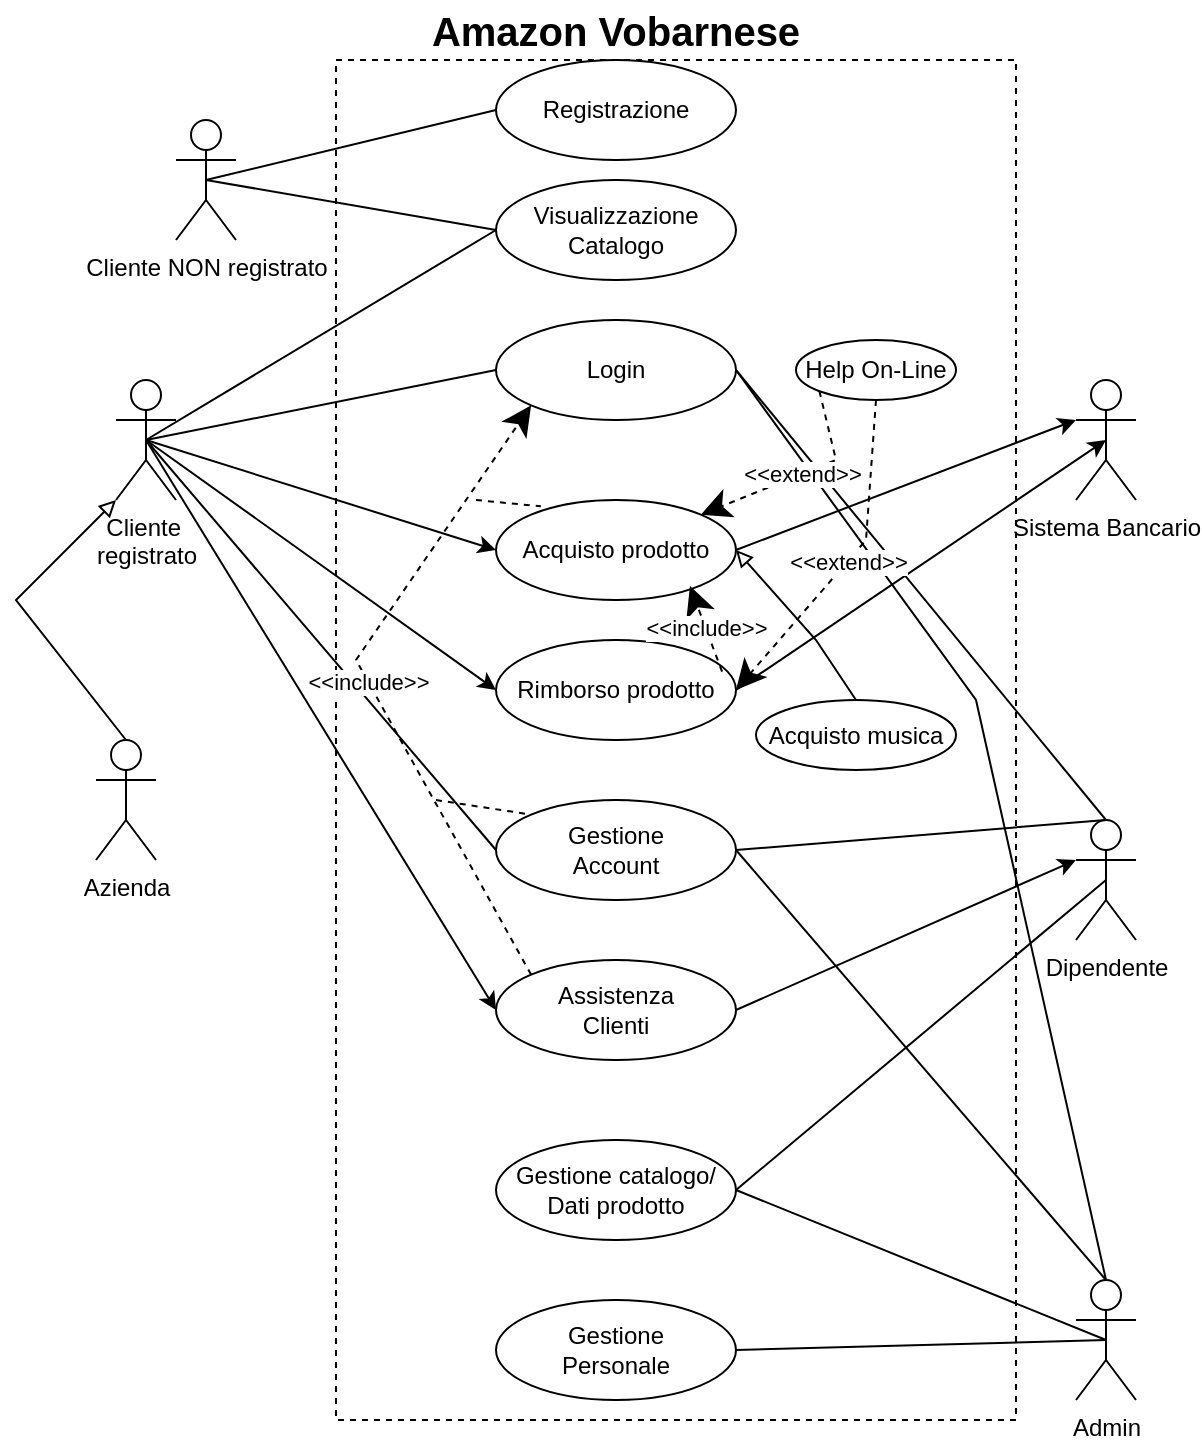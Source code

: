 <mxfile version="28.2.5">
  <diagram name="Pagina-1" id="vudzlP0GsAZK4l1fm7At">
    <mxGraphModel dx="815" dy="449" grid="1" gridSize="10" guides="1" tooltips="1" connect="1" arrows="1" fold="1" page="1" pageScale="1" pageWidth="827" pageHeight="1169" math="0" shadow="0">
      <root>
        <mxCell id="0" />
        <mxCell id="1" parent="0" />
        <mxCell id="ucFN3cPrBdfqcMHJnJYg-1" value="" style="rounded=0;whiteSpace=wrap;html=1;dashed=1;" parent="1" vertex="1">
          <mxGeometry x="260" y="40" width="340" height="680" as="geometry" />
        </mxCell>
        <mxCell id="ucFN3cPrBdfqcMHJnJYg-2" value="&lt;font style=&quot;font-size: 20px;&quot;&gt;&lt;b&gt;Amazon Vobarnese&lt;/b&gt;&lt;/font&gt;" style="text;html=1;align=center;verticalAlign=middle;whiteSpace=wrap;rounded=0;" parent="1" vertex="1">
          <mxGeometry x="260" y="10" width="280" height="30" as="geometry" />
        </mxCell>
        <mxCell id="ucFN3cPrBdfqcMHJnJYg-3" value="Registrazione" style="ellipse;whiteSpace=wrap;html=1;" parent="1" vertex="1">
          <mxGeometry x="340" y="40" width="120" height="50" as="geometry" />
        </mxCell>
        <mxCell id="ucFN3cPrBdfqcMHJnJYg-4" value="Visualizzazione Catalogo" style="ellipse;whiteSpace=wrap;html=1;" parent="1" vertex="1">
          <mxGeometry x="340" y="100" width="120" height="50" as="geometry" />
        </mxCell>
        <mxCell id="ucFN3cPrBdfqcMHJnJYg-5" value="Login" style="ellipse;whiteSpace=wrap;html=1;" parent="1" vertex="1">
          <mxGeometry x="340" y="170" width="120" height="50" as="geometry" />
        </mxCell>
        <mxCell id="ucFN3cPrBdfqcMHJnJYg-6" value="Acquisto prodotto" style="ellipse;whiteSpace=wrap;html=1;" parent="1" vertex="1">
          <mxGeometry x="340" y="260" width="120" height="50" as="geometry" />
        </mxCell>
        <mxCell id="ucFN3cPrBdfqcMHJnJYg-9" value="Cliente NON registrato" style="shape=umlActor;verticalLabelPosition=bottom;verticalAlign=top;html=1;outlineConnect=0;" parent="1" vertex="1">
          <mxGeometry x="180" y="70" width="30" height="60" as="geometry" />
        </mxCell>
        <mxCell id="ucFN3cPrBdfqcMHJnJYg-13" value="Cliente&amp;nbsp;&lt;div&gt;registrato&lt;/div&gt;" style="shape=umlActor;verticalLabelPosition=bottom;verticalAlign=top;html=1;outlineConnect=0;" parent="1" vertex="1">
          <mxGeometry x="150" y="200" width="30" height="60" as="geometry" />
        </mxCell>
        <mxCell id="ucFN3cPrBdfqcMHJnJYg-14" value="" style="endArrow=none;html=1;rounded=0;exitX=0.5;exitY=0.5;exitDx=0;exitDy=0;exitPerimeter=0;entryX=0;entryY=0.5;entryDx=0;entryDy=0;" parent="1" source="ucFN3cPrBdfqcMHJnJYg-9" target="ucFN3cPrBdfqcMHJnJYg-3" edge="1">
          <mxGeometry width="50" height="50" relative="1" as="geometry">
            <mxPoint x="420" y="330" as="sourcePoint" />
            <mxPoint x="470" y="280" as="targetPoint" />
          </mxGeometry>
        </mxCell>
        <mxCell id="ucFN3cPrBdfqcMHJnJYg-15" value="" style="endArrow=none;html=1;rounded=0;exitX=0.5;exitY=0.5;exitDx=0;exitDy=0;exitPerimeter=0;entryX=0;entryY=0.5;entryDx=0;entryDy=0;" parent="1" source="ucFN3cPrBdfqcMHJnJYg-9" target="ucFN3cPrBdfqcMHJnJYg-4" edge="1">
          <mxGeometry width="50" height="50" relative="1" as="geometry">
            <mxPoint x="250" y="125" as="sourcePoint" />
            <mxPoint x="380" y="100" as="targetPoint" />
          </mxGeometry>
        </mxCell>
        <mxCell id="ucFN3cPrBdfqcMHJnJYg-16" value="" style="endArrow=none;html=1;rounded=0;exitX=0.5;exitY=0.5;exitDx=0;exitDy=0;exitPerimeter=0;entryX=0;entryY=0.5;entryDx=0;entryDy=0;" parent="1" source="ucFN3cPrBdfqcMHJnJYg-13" target="ucFN3cPrBdfqcMHJnJYg-4" edge="1">
          <mxGeometry width="50" height="50" relative="1" as="geometry">
            <mxPoint x="260" y="205" as="sourcePoint" />
            <mxPoint x="390" y="200" as="targetPoint" />
          </mxGeometry>
        </mxCell>
        <mxCell id="ucFN3cPrBdfqcMHJnJYg-17" value="" style="endArrow=none;html=1;rounded=0;exitX=0.5;exitY=0.5;exitDx=0;exitDy=0;exitPerimeter=0;entryX=0;entryY=0.5;entryDx=0;entryDy=0;" parent="1" source="ucFN3cPrBdfqcMHJnJYg-13" target="ucFN3cPrBdfqcMHJnJYg-5" edge="1">
          <mxGeometry width="50" height="50" relative="1" as="geometry">
            <mxPoint x="270" y="305" as="sourcePoint" />
            <mxPoint x="400" y="210" as="targetPoint" />
          </mxGeometry>
        </mxCell>
        <mxCell id="ucFN3cPrBdfqcMHJnJYg-18" value="" style="endArrow=classic;html=1;rounded=0;entryX=0;entryY=0.5;entryDx=0;entryDy=0;endFill=1;exitX=0.5;exitY=0.5;exitDx=0;exitDy=0;exitPerimeter=0;" parent="1" source="ucFN3cPrBdfqcMHJnJYg-13" target="ucFN3cPrBdfqcMHJnJYg-6" edge="1">
          <mxGeometry width="50" height="50" relative="1" as="geometry">
            <mxPoint x="195" y="230" as="sourcePoint" />
            <mxPoint x="405" y="270" as="targetPoint" />
          </mxGeometry>
        </mxCell>
        <mxCell id="ucFN3cPrBdfqcMHJnJYg-20" value="Sistema Bancario" style="shape=umlActor;verticalLabelPosition=bottom;verticalAlign=top;html=1;outlineConnect=0;" parent="1" vertex="1">
          <mxGeometry x="630" y="200" width="30" height="60" as="geometry" />
        </mxCell>
        <mxCell id="ucFN3cPrBdfqcMHJnJYg-22" value="" style="endArrow=classic;html=1;rounded=0;exitX=1;exitY=0.5;exitDx=0;exitDy=0;entryX=0;entryY=0.333;entryDx=0;entryDy=0;entryPerimeter=0;endFill=1;" parent="1" source="ucFN3cPrBdfqcMHJnJYg-6" target="ucFN3cPrBdfqcMHJnJYg-20" edge="1">
          <mxGeometry width="50" height="50" relative="1" as="geometry">
            <mxPoint x="600" y="255" as="sourcePoint" />
            <mxPoint x="730" y="250" as="targetPoint" />
          </mxGeometry>
        </mxCell>
        <mxCell id="ucFN3cPrBdfqcMHJnJYg-23" value="Gestione catalogo/&lt;div&gt;Dati prodotto&lt;/div&gt;" style="ellipse;whiteSpace=wrap;html=1;" parent="1" vertex="1">
          <mxGeometry x="340" y="580" width="120" height="50" as="geometry" />
        </mxCell>
        <mxCell id="ucFN3cPrBdfqcMHJnJYg-31" value="Gestione&lt;div&gt;&lt;div&gt;Account&lt;/div&gt;&lt;/div&gt;" style="ellipse;whiteSpace=wrap;html=1;" parent="1" vertex="1">
          <mxGeometry x="340" y="410" width="120" height="50" as="geometry" />
        </mxCell>
        <mxCell id="ucFN3cPrBdfqcMHJnJYg-32" value="" style="endArrow=none;html=1;rounded=0;exitX=0.5;exitY=0.5;exitDx=0;exitDy=0;exitPerimeter=0;entryX=0;entryY=0.5;entryDx=0;entryDy=0;" parent="1" source="ucFN3cPrBdfqcMHJnJYg-13" target="ucFN3cPrBdfqcMHJnJYg-31" edge="1">
          <mxGeometry width="50" height="50" relative="1" as="geometry">
            <mxPoint x="230" y="231" as="sourcePoint" />
            <mxPoint x="367" y="220" as="targetPoint" />
          </mxGeometry>
        </mxCell>
        <mxCell id="ucFN3cPrBdfqcMHJnJYg-33" value="Rimborso prodotto" style="ellipse;whiteSpace=wrap;html=1;" parent="1" vertex="1">
          <mxGeometry x="340" y="330" width="120" height="50" as="geometry" />
        </mxCell>
        <mxCell id="ucFN3cPrBdfqcMHJnJYg-34" value="" style="endArrow=classic;html=1;rounded=0;entryX=0;entryY=0.5;entryDx=0;entryDy=0;endFill=1;exitX=0.5;exitY=0.5;exitDx=0;exitDy=0;exitPerimeter=0;" parent="1" source="ucFN3cPrBdfqcMHJnJYg-13" target="ucFN3cPrBdfqcMHJnJYg-33" edge="1">
          <mxGeometry width="50" height="50" relative="1" as="geometry">
            <mxPoint x="370" y="310" as="sourcePoint" />
            <mxPoint x="515" y="335" as="targetPoint" />
          </mxGeometry>
        </mxCell>
        <mxCell id="ucFN3cPrBdfqcMHJnJYg-35" value="" style="endArrow=classic;html=1;rounded=0;entryX=0.5;entryY=0.5;entryDx=0;entryDy=0;endFill=1;exitX=1;exitY=0.5;exitDx=0;exitDy=0;entryPerimeter=0;" parent="1" source="ucFN3cPrBdfqcMHJnJYg-33" target="ucFN3cPrBdfqcMHJnJYg-20" edge="1">
          <mxGeometry width="50" height="50" relative="1" as="geometry">
            <mxPoint x="630" y="310" as="sourcePoint" />
            <mxPoint x="775" y="395" as="targetPoint" />
          </mxGeometry>
        </mxCell>
        <mxCell id="ucFN3cPrBdfqcMHJnJYg-42" value="Assistenza&lt;div&gt;Clienti&lt;/div&gt;" style="ellipse;whiteSpace=wrap;html=1;" parent="1" vertex="1">
          <mxGeometry x="340" y="490" width="120" height="50" as="geometry" />
        </mxCell>
        <mxCell id="ucFN3cPrBdfqcMHJnJYg-43" value="" style="endArrow=classic;html=1;rounded=0;exitX=0.5;exitY=0.5;exitDx=0;exitDy=0;exitPerimeter=0;entryX=0;entryY=0.5;entryDx=0;entryDy=0;endFill=1;" parent="1" source="ucFN3cPrBdfqcMHJnJYg-13" target="ucFN3cPrBdfqcMHJnJYg-42" edge="1">
          <mxGeometry width="50" height="50" relative="1" as="geometry">
            <mxPoint x="270" y="290" as="sourcePoint" />
            <mxPoint x="415" y="435" as="targetPoint" />
          </mxGeometry>
        </mxCell>
        <mxCell id="ucFN3cPrBdfqcMHJnJYg-45" value="Dipendente" style="shape=umlActor;verticalLabelPosition=bottom;verticalAlign=top;html=1;outlineConnect=0;" parent="1" vertex="1">
          <mxGeometry x="630" y="420" width="30" height="60" as="geometry" />
        </mxCell>
        <mxCell id="ucFN3cPrBdfqcMHJnJYg-47" value="" style="endArrow=classic;html=1;rounded=0;entryX=0;entryY=0.333;entryDx=0;entryDy=0;entryPerimeter=0;exitX=1;exitY=0.5;exitDx=0;exitDy=0;endFill=1;" parent="1" source="ucFN3cPrBdfqcMHJnJYg-42" target="ucFN3cPrBdfqcMHJnJYg-45" edge="1">
          <mxGeometry width="50" height="50" relative="1" as="geometry">
            <mxPoint x="420" y="400" as="sourcePoint" />
            <mxPoint x="470" y="350" as="targetPoint" />
          </mxGeometry>
        </mxCell>
        <mxCell id="ucFN3cPrBdfqcMHJnJYg-50" value="" style="endArrow=none;html=1;rounded=0;exitX=0.5;exitY=0.5;exitDx=0;exitDy=0;entryX=1;entryY=0.5;entryDx=0;entryDy=0;exitPerimeter=0;" parent="1" source="ucFN3cPrBdfqcMHJnJYg-45" target="ucFN3cPrBdfqcMHJnJYg-23" edge="1">
          <mxGeometry width="50" height="50" relative="1" as="geometry">
            <mxPoint x="825" y="540" as="sourcePoint" />
            <mxPoint x="650" y="595" as="targetPoint" />
          </mxGeometry>
        </mxCell>
        <mxCell id="ucFN3cPrBdfqcMHJnJYg-51" value="" style="endArrow=none;html=1;rounded=0;exitX=0.5;exitY=0;exitDx=0;exitDy=0;entryX=1;entryY=0.5;entryDx=0;entryDy=0;exitPerimeter=0;" parent="1" source="ucFN3cPrBdfqcMHJnJYg-45" target="ucFN3cPrBdfqcMHJnJYg-31" edge="1">
          <mxGeometry width="50" height="50" relative="1" as="geometry">
            <mxPoint x="815" y="470" as="sourcePoint" />
            <mxPoint x="680" y="515" as="targetPoint" />
          </mxGeometry>
        </mxCell>
        <mxCell id="ucFN3cPrBdfqcMHJnJYg-52" value="" style="endArrow=none;html=1;rounded=0;exitX=0.5;exitY=0;exitDx=0;exitDy=0;entryX=1;entryY=0.5;entryDx=0;entryDy=0;exitPerimeter=0;" parent="1" source="ucFN3cPrBdfqcMHJnJYg-45" target="ucFN3cPrBdfqcMHJnJYg-5" edge="1">
          <mxGeometry width="50" height="50" relative="1" as="geometry">
            <mxPoint x="715" y="355" as="sourcePoint" />
            <mxPoint x="580" y="290" as="targetPoint" />
          </mxGeometry>
        </mxCell>
        <mxCell id="ucFN3cPrBdfqcMHJnJYg-56" value="Gestione&lt;div&gt;Personale&lt;/div&gt;" style="ellipse;whiteSpace=wrap;html=1;" parent="1" vertex="1">
          <mxGeometry x="340" y="660" width="120" height="50" as="geometry" />
        </mxCell>
        <mxCell id="ucFN3cPrBdfqcMHJnJYg-58" value="Admin" style="shape=umlActor;verticalLabelPosition=bottom;verticalAlign=top;html=1;outlineConnect=0;" parent="1" vertex="1">
          <mxGeometry x="630" y="650" width="30" height="60" as="geometry" />
        </mxCell>
        <mxCell id="ucFN3cPrBdfqcMHJnJYg-59" value="" style="endArrow=none;html=1;rounded=0;entryX=0.5;entryY=0.5;entryDx=0;entryDy=0;entryPerimeter=0;exitX=1;exitY=0.5;exitDx=0;exitDy=0;" parent="1" source="ucFN3cPrBdfqcMHJnJYg-56" target="ucFN3cPrBdfqcMHJnJYg-58" edge="1">
          <mxGeometry width="50" height="50" relative="1" as="geometry">
            <mxPoint x="70" y="450" as="sourcePoint" />
            <mxPoint x="120" y="400" as="targetPoint" />
          </mxGeometry>
        </mxCell>
        <mxCell id="ucFN3cPrBdfqcMHJnJYg-60" value="" style="endArrow=none;html=1;rounded=0;entryX=0.5;entryY=0.5;entryDx=0;entryDy=0;entryPerimeter=0;exitX=1;exitY=0.5;exitDx=0;exitDy=0;" parent="1" source="ucFN3cPrBdfqcMHJnJYg-23" target="ucFN3cPrBdfqcMHJnJYg-58" edge="1">
          <mxGeometry width="50" height="50" relative="1" as="geometry">
            <mxPoint x="470" y="565" as="sourcePoint" />
            <mxPoint x="595" y="560" as="targetPoint" />
          </mxGeometry>
        </mxCell>
        <mxCell id="ucFN3cPrBdfqcMHJnJYg-61" value="" style="endArrow=none;html=1;rounded=0;entryX=1;entryY=0.5;entryDx=0;entryDy=0;exitX=0.5;exitY=0;exitDx=0;exitDy=0;exitPerimeter=0;" parent="1" source="ucFN3cPrBdfqcMHJnJYg-58" target="ucFN3cPrBdfqcMHJnJYg-5" edge="1">
          <mxGeometry width="50" height="50" relative="1" as="geometry">
            <mxPoint x="650" y="555" as="sourcePoint" />
            <mxPoint x="775" y="550" as="targetPoint" />
            <Array as="points">
              <mxPoint x="580" y="360" />
            </Array>
          </mxGeometry>
        </mxCell>
        <mxCell id="ucFN3cPrBdfqcMHJnJYg-62" value="" style="endArrow=none;html=1;rounded=0;entryX=0.5;entryY=0;entryDx=0;entryDy=0;entryPerimeter=0;exitX=1;exitY=0.5;exitDx=0;exitDy=0;" parent="1" source="ucFN3cPrBdfqcMHJnJYg-31" target="ucFN3cPrBdfqcMHJnJYg-58" edge="1">
          <mxGeometry width="50" height="50" relative="1" as="geometry">
            <mxPoint x="520" y="540" as="sourcePoint" />
            <mxPoint x="645" y="595" as="targetPoint" />
          </mxGeometry>
        </mxCell>
        <mxCell id="Ds7VL8Swe-ujtL3sAtq7-3" value="&amp;lt;&amp;lt;include&amp;gt;&amp;gt;" style="endArrow=classic;endSize=12;dashed=1;html=1;rounded=0;exitX=0.942;exitY=0.317;exitDx=0;exitDy=0;endFill=1;entryX=0.808;entryY=0.86;entryDx=0;entryDy=0;entryPerimeter=0;exitPerimeter=0;" edge="1" parent="1" source="ucFN3cPrBdfqcMHJnJYg-33" target="ucFN3cPrBdfqcMHJnJYg-6">
          <mxGeometry width="160" relative="1" as="geometry">
            <mxPoint x="610" y="370" as="sourcePoint" />
            <mxPoint x="610" y="330" as="targetPoint" />
          </mxGeometry>
        </mxCell>
        <mxCell id="Ds7VL8Swe-ujtL3sAtq7-4" value="&amp;lt;&amp;lt;include&amp;gt;&amp;gt;" style="endArrow=classic;endSize=12;dashed=1;html=1;rounded=0;exitX=0;exitY=0;exitDx=0;exitDy=0;endFill=1;entryX=0;entryY=1;entryDx=0;entryDy=0;" edge="1" parent="1" source="ucFN3cPrBdfqcMHJnJYg-42" target="ucFN3cPrBdfqcMHJnJYg-5">
          <mxGeometry width="160" relative="1" as="geometry">
            <mxPoint x="710" y="390" as="sourcePoint" />
            <mxPoint x="710" y="350" as="targetPoint" />
            <Array as="points">
              <mxPoint x="270" y="340" />
            </Array>
          </mxGeometry>
        </mxCell>
        <mxCell id="Ds7VL8Swe-ujtL3sAtq7-6" value="Help On-Line" style="ellipse;whiteSpace=wrap;html=1;" vertex="1" parent="1">
          <mxGeometry x="490" y="180" width="80" height="30" as="geometry" />
        </mxCell>
        <mxCell id="Ds7VL8Swe-ujtL3sAtq7-7" value="&amp;lt;&amp;lt;extend&amp;gt;&amp;gt;" style="endArrow=classic;endSize=12;dashed=1;html=1;rounded=0;exitX=0;exitY=1;exitDx=0;exitDy=0;endFill=1;entryX=1;entryY=0;entryDx=0;entryDy=0;" edge="1" parent="1" source="Ds7VL8Swe-ujtL3sAtq7-6" target="ucFN3cPrBdfqcMHJnJYg-6">
          <mxGeometry width="160" relative="1" as="geometry">
            <mxPoint x="560" y="300" as="sourcePoint" />
            <mxPoint x="560" y="260" as="targetPoint" />
            <Array as="points">
              <mxPoint x="510" y="240" />
            </Array>
          </mxGeometry>
        </mxCell>
        <mxCell id="Ds7VL8Swe-ujtL3sAtq7-8" value="&amp;lt;&amp;lt;extend&amp;gt;&amp;gt;" style="endArrow=classic;endSize=12;dashed=1;html=1;rounded=0;exitX=0.5;exitY=1;exitDx=0;exitDy=0;endFill=1;entryX=1;entryY=0.5;entryDx=0;entryDy=0;" edge="1" parent="1" source="Ds7VL8Swe-ujtL3sAtq7-6" target="ucFN3cPrBdfqcMHJnJYg-33">
          <mxGeometry width="160" relative="1" as="geometry">
            <mxPoint x="608" y="220" as="sourcePoint" />
            <mxPoint x="550" y="281" as="targetPoint" />
            <Array as="points">
              <mxPoint x="525" y="280" />
            </Array>
          </mxGeometry>
        </mxCell>
        <mxCell id="Ds7VL8Swe-ujtL3sAtq7-10" value="" style="endArrow=none;dashed=1;html=1;rounded=0;entryX=0;entryY=0;entryDx=0;entryDy=0;" edge="1" parent="1" target="ucFN3cPrBdfqcMHJnJYg-31">
          <mxGeometry width="50" height="50" relative="1" as="geometry">
            <mxPoint x="310" y="410" as="sourcePoint" />
            <mxPoint x="480" y="360" as="targetPoint" />
          </mxGeometry>
        </mxCell>
        <mxCell id="Ds7VL8Swe-ujtL3sAtq7-11" value="" style="endArrow=none;dashed=1;html=1;rounded=0;entryX=0.187;entryY=0.063;entryDx=0;entryDy=0;entryPerimeter=0;" edge="1" parent="1" target="ucFN3cPrBdfqcMHJnJYg-6">
          <mxGeometry width="50" height="50" relative="1" as="geometry">
            <mxPoint x="330" y="260" as="sourcePoint" />
            <mxPoint x="397" y="267" as="targetPoint" />
          </mxGeometry>
        </mxCell>
        <mxCell id="Ds7VL8Swe-ujtL3sAtq7-12" value="Azienda" style="shape=umlActor;verticalLabelPosition=bottom;verticalAlign=top;html=1;outlineConnect=0;" vertex="1" parent="1">
          <mxGeometry x="140" y="380" width="30" height="60" as="geometry" />
        </mxCell>
        <mxCell id="Ds7VL8Swe-ujtL3sAtq7-14" value="" style="endArrow=block;html=1;rounded=0;entryX=0;entryY=1;entryDx=0;entryDy=0;entryPerimeter=0;endFill=0;exitX=0.5;exitY=0;exitDx=0;exitDy=0;exitPerimeter=0;" edge="1" parent="1" source="Ds7VL8Swe-ujtL3sAtq7-12" target="ucFN3cPrBdfqcMHJnJYg-13">
          <mxGeometry width="50" height="50" relative="1" as="geometry">
            <mxPoint x="320" y="350" as="sourcePoint" />
            <mxPoint x="370" y="300" as="targetPoint" />
            <Array as="points">
              <mxPoint x="100" y="310" />
            </Array>
          </mxGeometry>
        </mxCell>
        <mxCell id="Ds7VL8Swe-ujtL3sAtq7-15" value="Acquisto musica" style="ellipse;whiteSpace=wrap;html=1;" vertex="1" parent="1">
          <mxGeometry x="470" y="360" width="100" height="35" as="geometry" />
        </mxCell>
        <mxCell id="Ds7VL8Swe-ujtL3sAtq7-16" value="" style="endArrow=block;html=1;rounded=0;entryX=1;entryY=0.5;entryDx=0;entryDy=0;endFill=0;exitX=0.5;exitY=0;exitDx=0;exitDy=0;" edge="1" parent="1" source="Ds7VL8Swe-ujtL3sAtq7-15" target="ucFN3cPrBdfqcMHJnJYg-6">
          <mxGeometry width="50" height="50" relative="1" as="geometry">
            <mxPoint x="225" y="480" as="sourcePoint" />
            <mxPoint x="220" y="360" as="targetPoint" />
            <Array as="points">
              <mxPoint x="500" y="330" />
            </Array>
          </mxGeometry>
        </mxCell>
      </root>
    </mxGraphModel>
  </diagram>
</mxfile>
